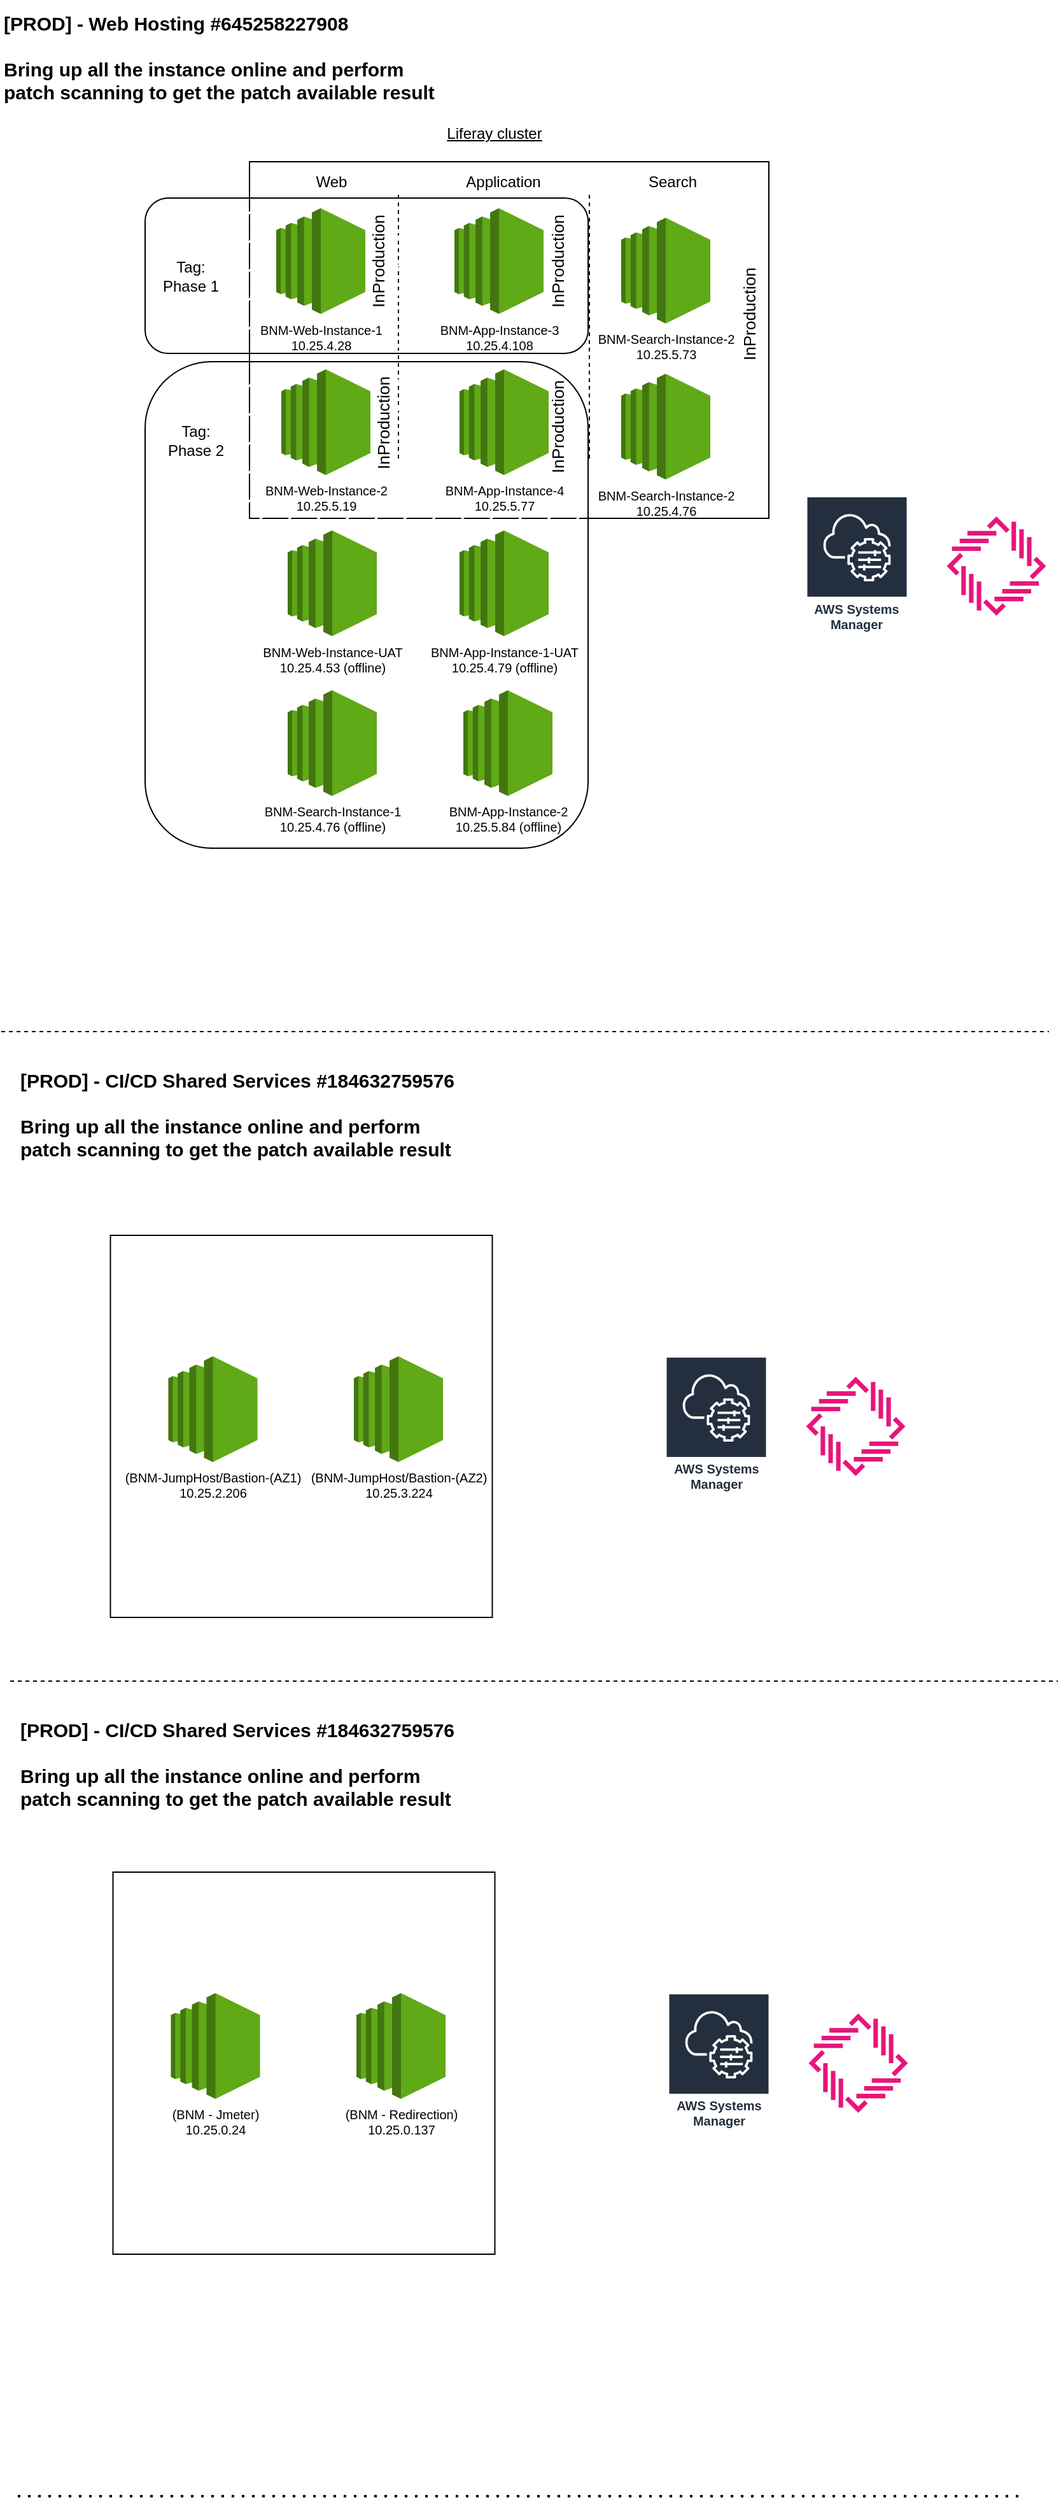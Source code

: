 <mxfile version="23.0.1" type="github">
  <diagram name="Page-1" id="IQn_RGmjUxphnMO-temq">
    <mxGraphModel dx="-266" dy="719" grid="1" gridSize="10" guides="1" tooltips="1" connect="1" arrows="1" fold="1" page="1" pageScale="1" pageWidth="850" pageHeight="1100" math="0" shadow="0">
      <root>
        <mxCell id="0" />
        <mxCell id="1" parent="0" />
        <mxCell id="I5GqBziF1sQ-0T2JehLB-36" value="" style="whiteSpace=wrap;html=1;aspect=fixed;labelBackgroundColor=none;fillColor=none;" vertex="1" parent="1">
          <mxGeometry x="1792.75" y="990" width="300" height="300" as="geometry" />
        </mxCell>
        <mxCell id="I5GqBziF1sQ-0T2JehLB-2" value="" style="rounded=0;whiteSpace=wrap;html=1;" vertex="1" parent="1">
          <mxGeometry x="1902" y="147" width="408" height="280" as="geometry" />
        </mxCell>
        <mxCell id="I5GqBziF1sQ-0T2JehLB-3" value="" style="endArrow=none;dashed=1;html=1;rounded=0;shadow=0;" edge="1" parent="1">
          <mxGeometry width="50" height="50" relative="1" as="geometry">
            <mxPoint x="2169" y="380" as="sourcePoint" />
            <mxPoint x="2169" y="170" as="targetPoint" />
          </mxGeometry>
        </mxCell>
        <mxCell id="I5GqBziF1sQ-0T2JehLB-4" value="Web" style="text;html=1;align=center;verticalAlign=middle;resizable=0;points=[];autosize=1;strokeColor=none;fillColor=none;shadow=0;" vertex="1" parent="1">
          <mxGeometry x="1941" y="148" width="50" height="30" as="geometry" />
        </mxCell>
        <mxCell id="I5GqBziF1sQ-0T2JehLB-5" value="Application" style="text;html=1;align=center;verticalAlign=middle;resizable=0;points=[];autosize=1;strokeColor=none;fillColor=none;shadow=0;" vertex="1" parent="1">
          <mxGeometry x="2061" y="148" width="80" height="30" as="geometry" />
        </mxCell>
        <mxCell id="I5GqBziF1sQ-0T2JehLB-6" value="Search" style="text;html=1;align=center;verticalAlign=middle;resizable=0;points=[];autosize=1;strokeColor=none;fillColor=none;shadow=0;" vertex="1" parent="1">
          <mxGeometry x="2204" y="148" width="60" height="30" as="geometry" />
        </mxCell>
        <mxCell id="I5GqBziF1sQ-0T2JehLB-7" value="&lt;font color=&quot;#000000&quot;&gt;BNM-Search-Instance-2&lt;br&gt;10.25.5.73&lt;/font&gt;" style="outlineConnect=0;dashed=0;verticalLabelPosition=bottom;verticalAlign=top;align=center;html=1;shape=mxgraph.aws3.ec2;fillColor=#60a917;shadow=0;fontSize=10;fontColor=#ffffff;strokeColor=#2D7600;" vertex="1" parent="1">
          <mxGeometry x="2194" y="191" width="70" height="83" as="geometry" />
        </mxCell>
        <mxCell id="I5GqBziF1sQ-0T2JehLB-8" value="Liferay cluster" style="text;html=1;align=center;verticalAlign=middle;resizable=0;points=[];autosize=1;strokeColor=none;fillColor=none;fontStyle=4" vertex="1" parent="1">
          <mxGeometry x="2044" y="110" width="100" height="30" as="geometry" />
        </mxCell>
        <mxCell id="I5GqBziF1sQ-0T2JehLB-9" value="" style="endArrow=none;dashed=1;html=1;rounded=0;shadow=0;" edge="1" parent="1">
          <mxGeometry width="50" height="50" relative="1" as="geometry">
            <mxPoint x="2019" y="380" as="sourcePoint" />
            <mxPoint x="2019" y="170" as="targetPoint" />
          </mxGeometry>
        </mxCell>
        <mxCell id="I5GqBziF1sQ-0T2JehLB-10" value="" style="rounded=1;whiteSpace=wrap;html=1;fillStyle=hatch;" vertex="1" parent="1">
          <mxGeometry x="1820" y="175.5" width="348" height="122" as="geometry" />
        </mxCell>
        <mxCell id="I5GqBziF1sQ-0T2JehLB-11" value="BNM-Web-Instance-1&lt;br&gt;10.25.4.28" style="outlineConnect=0;dashed=0;verticalLabelPosition=bottom;verticalAlign=top;align=center;html=1;shape=mxgraph.aws3.ec2;fillColor=#60a917;shadow=0;fontSize=10;fontColor=#000000;strokeColor=#2D7600;labelBorderColor=none;" vertex="1" parent="1">
          <mxGeometry x="1923" y="183.5" width="70" height="83" as="geometry" />
        </mxCell>
        <mxCell id="I5GqBziF1sQ-0T2JehLB-12" value="BNM-App-Instance-3&lt;br&gt;10.25.4.108" style="outlineConnect=0;dashed=0;verticalLabelPosition=bottom;verticalAlign=top;align=center;html=1;shape=mxgraph.aws3.ec2;fillColor=#60a917;shadow=0;fontSize=10;fontColor=#000000;strokeColor=#2D7600;labelBorderColor=none;" vertex="1" parent="1">
          <mxGeometry x="2063" y="183.5" width="70" height="83" as="geometry" />
        </mxCell>
        <mxCell id="I5GqBziF1sQ-0T2JehLB-13" value="Tag: Phase 1" style="text;html=1;strokeColor=none;fillColor=none;align=center;verticalAlign=middle;whiteSpace=wrap;rounded=0;" vertex="1" parent="1">
          <mxGeometry x="1826" y="221.5" width="60" height="30" as="geometry" />
        </mxCell>
        <mxCell id="I5GqBziF1sQ-0T2JehLB-14" value="InProduction" style="text;html=1;strokeColor=none;fillColor=none;align=center;verticalAlign=middle;whiteSpace=wrap;rounded=0;rotation=-90;fontSize=13;" vertex="1" parent="1">
          <mxGeometry x="2114" y="210" width="60" height="30" as="geometry" />
        </mxCell>
        <mxCell id="I5GqBziF1sQ-0T2JehLB-15" value="InProduction" style="text;html=1;strokeColor=none;fillColor=none;align=center;verticalAlign=middle;whiteSpace=wrap;rounded=0;rotation=-90;fontSize=13;" vertex="1" parent="1">
          <mxGeometry x="1973" y="210" width="60" height="30" as="geometry" />
        </mxCell>
        <mxCell id="I5GqBziF1sQ-0T2JehLB-16" value="InProduction" style="text;html=1;strokeColor=none;fillColor=none;align=center;verticalAlign=middle;whiteSpace=wrap;rounded=0;rotation=-90;fontSize=13;" vertex="1" parent="1">
          <mxGeometry x="2264" y="251.5" width="60" height="30" as="geometry" />
        </mxCell>
        <mxCell id="I5GqBziF1sQ-0T2JehLB-17" value="" style="rounded=1;whiteSpace=wrap;html=1;labelBorderColor=none;fillStyle=hatch;" vertex="1" parent="1">
          <mxGeometry x="1820" y="304" width="348" height="382" as="geometry" />
        </mxCell>
        <mxCell id="I5GqBziF1sQ-0T2JehLB-18" value="BNM-App-Instance-4&lt;br&gt;10.25.5.77" style="outlineConnect=0;dashed=0;verticalLabelPosition=bottom;verticalAlign=top;align=center;html=1;shape=mxgraph.aws3.ec2;fillColor=#60a917;shadow=0;fontSize=10;fontColor=#000000;strokeColor=#2D7600;labelBorderColor=none;" vertex="1" parent="1">
          <mxGeometry x="2067" y="310" width="70" height="83" as="geometry" />
        </mxCell>
        <mxCell id="I5GqBziF1sQ-0T2JehLB-19" value="BNM-Web-Instance-2&lt;br&gt;10.25.5.19" style="outlineConnect=0;dashed=0;verticalLabelPosition=bottom;verticalAlign=top;align=center;html=1;shape=mxgraph.aws3.ec2;fillColor=#60a917;shadow=0;fontSize=10;fontColor=#000000;strokeColor=#2D7600;labelBorderColor=none;" vertex="1" parent="1">
          <mxGeometry x="1927" y="310" width="70" height="83" as="geometry" />
        </mxCell>
        <mxCell id="I5GqBziF1sQ-0T2JehLB-20" value="Tag: Phase 2" style="text;html=1;strokeColor=none;fillColor=none;align=center;verticalAlign=middle;whiteSpace=wrap;rounded=0;" vertex="1" parent="1">
          <mxGeometry x="1830" y="350.5" width="60" height="30" as="geometry" />
        </mxCell>
        <mxCell id="I5GqBziF1sQ-0T2JehLB-21" value="BNM-App-Instance-1-UAT&lt;br&gt;10.25.4.79 (offline)" style="outlineConnect=0;dashed=0;verticalLabelPosition=bottom;verticalAlign=top;align=center;html=1;shape=mxgraph.aws3.ec2;fillColor=#60a917;shadow=0;fontSize=10;fontColor=#000000;strokeColor=#2D7600;labelBorderColor=none;" vertex="1" parent="1">
          <mxGeometry x="2067" y="436.5" width="70" height="83" as="geometry" />
        </mxCell>
        <mxCell id="I5GqBziF1sQ-0T2JehLB-22" value="BNM-Web-Instance-UAT&lt;br&gt;10.25.4.53 (offline)" style="outlineConnect=0;dashed=0;verticalLabelPosition=bottom;verticalAlign=top;align=center;html=1;shape=mxgraph.aws3.ec2;fillColor=#60a917;shadow=0;fontSize=10;fontColor=#000000;strokeColor=#2D7600;labelBorderColor=none;" vertex="1" parent="1">
          <mxGeometry x="1932" y="436.5" width="70" height="83" as="geometry" />
        </mxCell>
        <mxCell id="I5GqBziF1sQ-0T2JehLB-23" value="BNM-App-Instance-2&lt;br&gt;10.25.5.84 (offline)" style="outlineConnect=0;dashed=0;verticalLabelPosition=bottom;verticalAlign=top;align=center;html=1;shape=mxgraph.aws3.ec2;fillColor=#60a917;shadow=0;fontSize=10;fontColor=#000000;strokeColor=#2D7600;labelBorderColor=none;" vertex="1" parent="1">
          <mxGeometry x="2070" y="562" width="70" height="83" as="geometry" />
        </mxCell>
        <mxCell id="I5GqBziF1sQ-0T2JehLB-24" value="BNM-Search-Instance-1&lt;br&gt;10.25.4.76 (offline)" style="outlineConnect=0;dashed=0;verticalLabelPosition=bottom;verticalAlign=top;align=center;html=1;shape=mxgraph.aws3.ec2;fillColor=#60a917;shadow=0;fontSize=10;strokeColor=#2D7600;fontColor=#000000;" vertex="1" parent="1">
          <mxGeometry x="1932" y="562" width="70" height="83" as="geometry" />
        </mxCell>
        <mxCell id="I5GqBziF1sQ-0T2JehLB-25" value="InProduction" style="text;html=1;strokeColor=none;fillColor=none;align=center;verticalAlign=middle;whiteSpace=wrap;rounded=0;rotation=-90;fontSize=13;" vertex="1" parent="1">
          <mxGeometry x="1977" y="337" width="60" height="30" as="geometry" />
        </mxCell>
        <mxCell id="I5GqBziF1sQ-0T2JehLB-26" value="InProduction" style="text;html=1;strokeColor=none;fillColor=none;align=center;verticalAlign=middle;whiteSpace=wrap;rounded=0;rotation=-90;fontSize=13;" vertex="1" parent="1">
          <mxGeometry x="2114" y="340" width="60" height="30" as="geometry" />
        </mxCell>
        <mxCell id="I5GqBziF1sQ-0T2JehLB-28" value="&lt;font color=&quot;#000000&quot;&gt;BNM-Search-Instance-2&lt;br&gt;10.25.4.76&lt;/font&gt;" style="outlineConnect=0;dashed=0;verticalLabelPosition=bottom;verticalAlign=top;align=center;html=1;shape=mxgraph.aws3.ec2;fillColor=#60a917;shadow=0;fontSize=10;fontColor=#ffffff;strokeColor=#2D7600;" vertex="1" parent="1">
          <mxGeometry x="2194" y="313.5" width="70" height="83" as="geometry" />
        </mxCell>
        <mxCell id="I5GqBziF1sQ-0T2JehLB-29" value="[PROD] - Web Hosting #645258227908&lt;br&gt;&lt;br style=&quot;font-size: 15px;&quot;&gt;Bring up all the instance online and perform &lt;br&gt;patch scanning to get the patch available result" style="text;html=1;align=left;verticalAlign=middle;resizable=0;points=[];autosize=1;strokeColor=none;fillColor=none;fontStyle=1;fontSize=15;" vertex="1" parent="1">
          <mxGeometry x="1707" y="20" width="360" height="90" as="geometry" />
        </mxCell>
        <mxCell id="I5GqBziF1sQ-0T2JehLB-30" value="" style="endArrow=none;dashed=1;html=1;rounded=0;" edge="1" parent="1">
          <mxGeometry width="50" height="50" relative="1" as="geometry">
            <mxPoint x="1707" y="830" as="sourcePoint" />
            <mxPoint x="2530" y="830" as="targetPoint" />
          </mxGeometry>
        </mxCell>
        <mxCell id="I5GqBziF1sQ-0T2JehLB-31" value="[PROD] - CI/CD Shared Services #184632759576&lt;br style=&quot;font-size: 15px;&quot;&gt;&lt;br style=&quot;font-size: 15px;&quot;&gt;Bring up all the instance online and perform &lt;br style=&quot;font-size: 15px;&quot;&gt;patch scanning to get the patch available result" style="text;html=1;align=left;verticalAlign=middle;resizable=0;points=[];autosize=1;strokeColor=none;fillColor=none;fontStyle=1;fontSize=15;" vertex="1" parent="1">
          <mxGeometry x="1720" y="850" width="360" height="90" as="geometry" />
        </mxCell>
        <mxCell id="I5GqBziF1sQ-0T2JehLB-32" value="(BNM-JumpHost/Bastion-(AZ2)&lt;br&gt;10.25.3.224" style="outlineConnect=0;dashed=0;verticalLabelPosition=bottom;verticalAlign=top;align=center;html=1;shape=mxgraph.aws3.ec2;fillColor=#60a917;shadow=0;fontSize=10;fontColor=#000000;strokeColor=#2D7600;labelBorderColor=none;" vertex="1" parent="1">
          <mxGeometry x="1984" y="1085" width="70" height="83" as="geometry" />
        </mxCell>
        <mxCell id="I5GqBziF1sQ-0T2JehLB-33" value="(BNM-JumpHost/Bastion-(AZ1)&lt;br&gt;10.25.2.206" style="outlineConnect=0;dashed=0;verticalLabelPosition=bottom;verticalAlign=top;align=center;html=1;shape=mxgraph.aws3.ec2;fillColor=#60a917;shadow=0;fontSize=10;strokeColor=#2D7600;fontColor=#000000;" vertex="1" parent="1">
          <mxGeometry x="1838.25" y="1085" width="70" height="83" as="geometry" />
        </mxCell>
        <mxCell id="I5GqBziF1sQ-0T2JehLB-34" value="" style="sketch=0;outlineConnect=0;fontColor=#232F3E;gradientColor=none;fillColor=#E7157B;strokeColor=none;dashed=0;verticalLabelPosition=bottom;verticalAlign=top;align=center;html=1;fontSize=12;fontStyle=0;aspect=fixed;pointerEvents=1;shape=mxgraph.aws4.patch_manager;" vertex="1" parent="1">
          <mxGeometry x="2339.25" y="1101" width="78" height="78" as="geometry" />
        </mxCell>
        <mxCell id="I5GqBziF1sQ-0T2JehLB-35" value="AWS Systems Manager" style="sketch=0;outlineConnect=0;fontColor=#232F3E;gradientColor=none;strokeColor=#ffffff;fillColor=#232F3E;dashed=0;verticalLabelPosition=middle;verticalAlign=bottom;align=center;html=1;whiteSpace=wrap;fontSize=10;fontStyle=1;spacing=3;shape=mxgraph.aws4.productIcon;prIcon=mxgraph.aws4.systems_manager;" vertex="1" parent="1">
          <mxGeometry x="2228.75" y="1085" width="80" height="110" as="geometry" />
        </mxCell>
        <mxCell id="I5GqBziF1sQ-0T2JehLB-39" value="[PROD] - CI/CD Shared Services #184632759576&lt;br style=&quot;font-size: 15px;&quot;&gt;&lt;br style=&quot;font-size: 15px;&quot;&gt;Bring up all the instance online and perform &lt;br style=&quot;font-size: 15px;&quot;&gt;patch scanning to get the patch available result" style="text;html=1;align=left;verticalAlign=middle;resizable=0;points=[];autosize=1;strokeColor=none;fillColor=none;fontStyle=1;fontSize=15;" vertex="1" parent="1">
          <mxGeometry x="1720" y="1360" width="360" height="90" as="geometry" />
        </mxCell>
        <mxCell id="I5GqBziF1sQ-0T2JehLB-40" value="" style="endArrow=none;dashed=1;html=1;rounded=0;" edge="1" parent="1">
          <mxGeometry width="50" height="50" relative="1" as="geometry">
            <mxPoint x="1714" y="1340" as="sourcePoint" />
            <mxPoint x="2537" y="1340" as="targetPoint" />
          </mxGeometry>
        </mxCell>
        <mxCell id="I5GqBziF1sQ-0T2JehLB-41" value="" style="sketch=0;outlineConnect=0;fontColor=#232F3E;gradientColor=none;fillColor=#E7157B;strokeColor=none;dashed=0;verticalLabelPosition=bottom;verticalAlign=top;align=center;html=1;fontSize=12;fontStyle=0;aspect=fixed;pointerEvents=1;shape=mxgraph.aws4.patch_manager;" vertex="1" parent="1">
          <mxGeometry x="2449.75" y="425.5" width="78" height="78" as="geometry" />
        </mxCell>
        <mxCell id="I5GqBziF1sQ-0T2JehLB-42" value="AWS Systems Manager" style="sketch=0;outlineConnect=0;fontColor=#232F3E;gradientColor=none;strokeColor=#ffffff;fillColor=#232F3E;dashed=0;verticalLabelPosition=middle;verticalAlign=bottom;align=center;html=1;whiteSpace=wrap;fontSize=10;fontStyle=1;spacing=3;shape=mxgraph.aws4.productIcon;prIcon=mxgraph.aws4.systems_manager;" vertex="1" parent="1">
          <mxGeometry x="2339.25" y="409.5" width="80" height="110" as="geometry" />
        </mxCell>
        <mxCell id="I5GqBziF1sQ-0T2JehLB-43" value="" style="whiteSpace=wrap;html=1;aspect=fixed;labelBackgroundColor=none;fillColor=none;" vertex="1" parent="1">
          <mxGeometry x="1794.75" y="1490" width="300" height="300" as="geometry" />
        </mxCell>
        <mxCell id="I5GqBziF1sQ-0T2JehLB-44" value="(BNM - Redirection)&lt;br&gt;10.25.0.137" style="outlineConnect=0;dashed=0;verticalLabelPosition=bottom;verticalAlign=top;align=center;html=1;shape=mxgraph.aws3.ec2;fillColor=#60a917;shadow=0;fontSize=10;fontColor=#000000;strokeColor=#2D7600;labelBorderColor=none;" vertex="1" parent="1">
          <mxGeometry x="1986" y="1585" width="70" height="83" as="geometry" />
        </mxCell>
        <mxCell id="I5GqBziF1sQ-0T2JehLB-45" value="(BNM - Jmeter)&lt;br&gt;10.25.0.24" style="outlineConnect=0;dashed=0;verticalLabelPosition=bottom;verticalAlign=top;align=center;html=1;shape=mxgraph.aws3.ec2;fillColor=#60a917;shadow=0;fontSize=10;strokeColor=#2D7600;fontColor=#000000;" vertex="1" parent="1">
          <mxGeometry x="1840.25" y="1585" width="70" height="83" as="geometry" />
        </mxCell>
        <mxCell id="I5GqBziF1sQ-0T2JehLB-46" value="" style="sketch=0;outlineConnect=0;fontColor=#232F3E;gradientColor=none;fillColor=#E7157B;strokeColor=none;dashed=0;verticalLabelPosition=bottom;verticalAlign=top;align=center;html=1;fontSize=12;fontStyle=0;aspect=fixed;pointerEvents=1;shape=mxgraph.aws4.patch_manager;" vertex="1" parent="1">
          <mxGeometry x="2341.25" y="1601" width="78" height="78" as="geometry" />
        </mxCell>
        <mxCell id="I5GqBziF1sQ-0T2JehLB-47" value="AWS Systems Manager" style="sketch=0;outlineConnect=0;fontColor=#232F3E;gradientColor=none;strokeColor=#ffffff;fillColor=#232F3E;dashed=0;verticalLabelPosition=middle;verticalAlign=bottom;align=center;html=1;whiteSpace=wrap;fontSize=10;fontStyle=1;spacing=3;shape=mxgraph.aws4.productIcon;prIcon=mxgraph.aws4.systems_manager;" vertex="1" parent="1">
          <mxGeometry x="2230.75" y="1585" width="80" height="110" as="geometry" />
        </mxCell>
        <mxCell id="I5GqBziF1sQ-0T2JehLB-48" value="" style="endArrow=none;dashed=1;html=1;dashPattern=1 3;strokeWidth=2;rounded=0;" edge="1" parent="1">
          <mxGeometry width="50" height="50" relative="1" as="geometry">
            <mxPoint x="1720" y="1980" as="sourcePoint" />
            <mxPoint x="2510" y="1980" as="targetPoint" />
          </mxGeometry>
        </mxCell>
      </root>
    </mxGraphModel>
  </diagram>
</mxfile>
